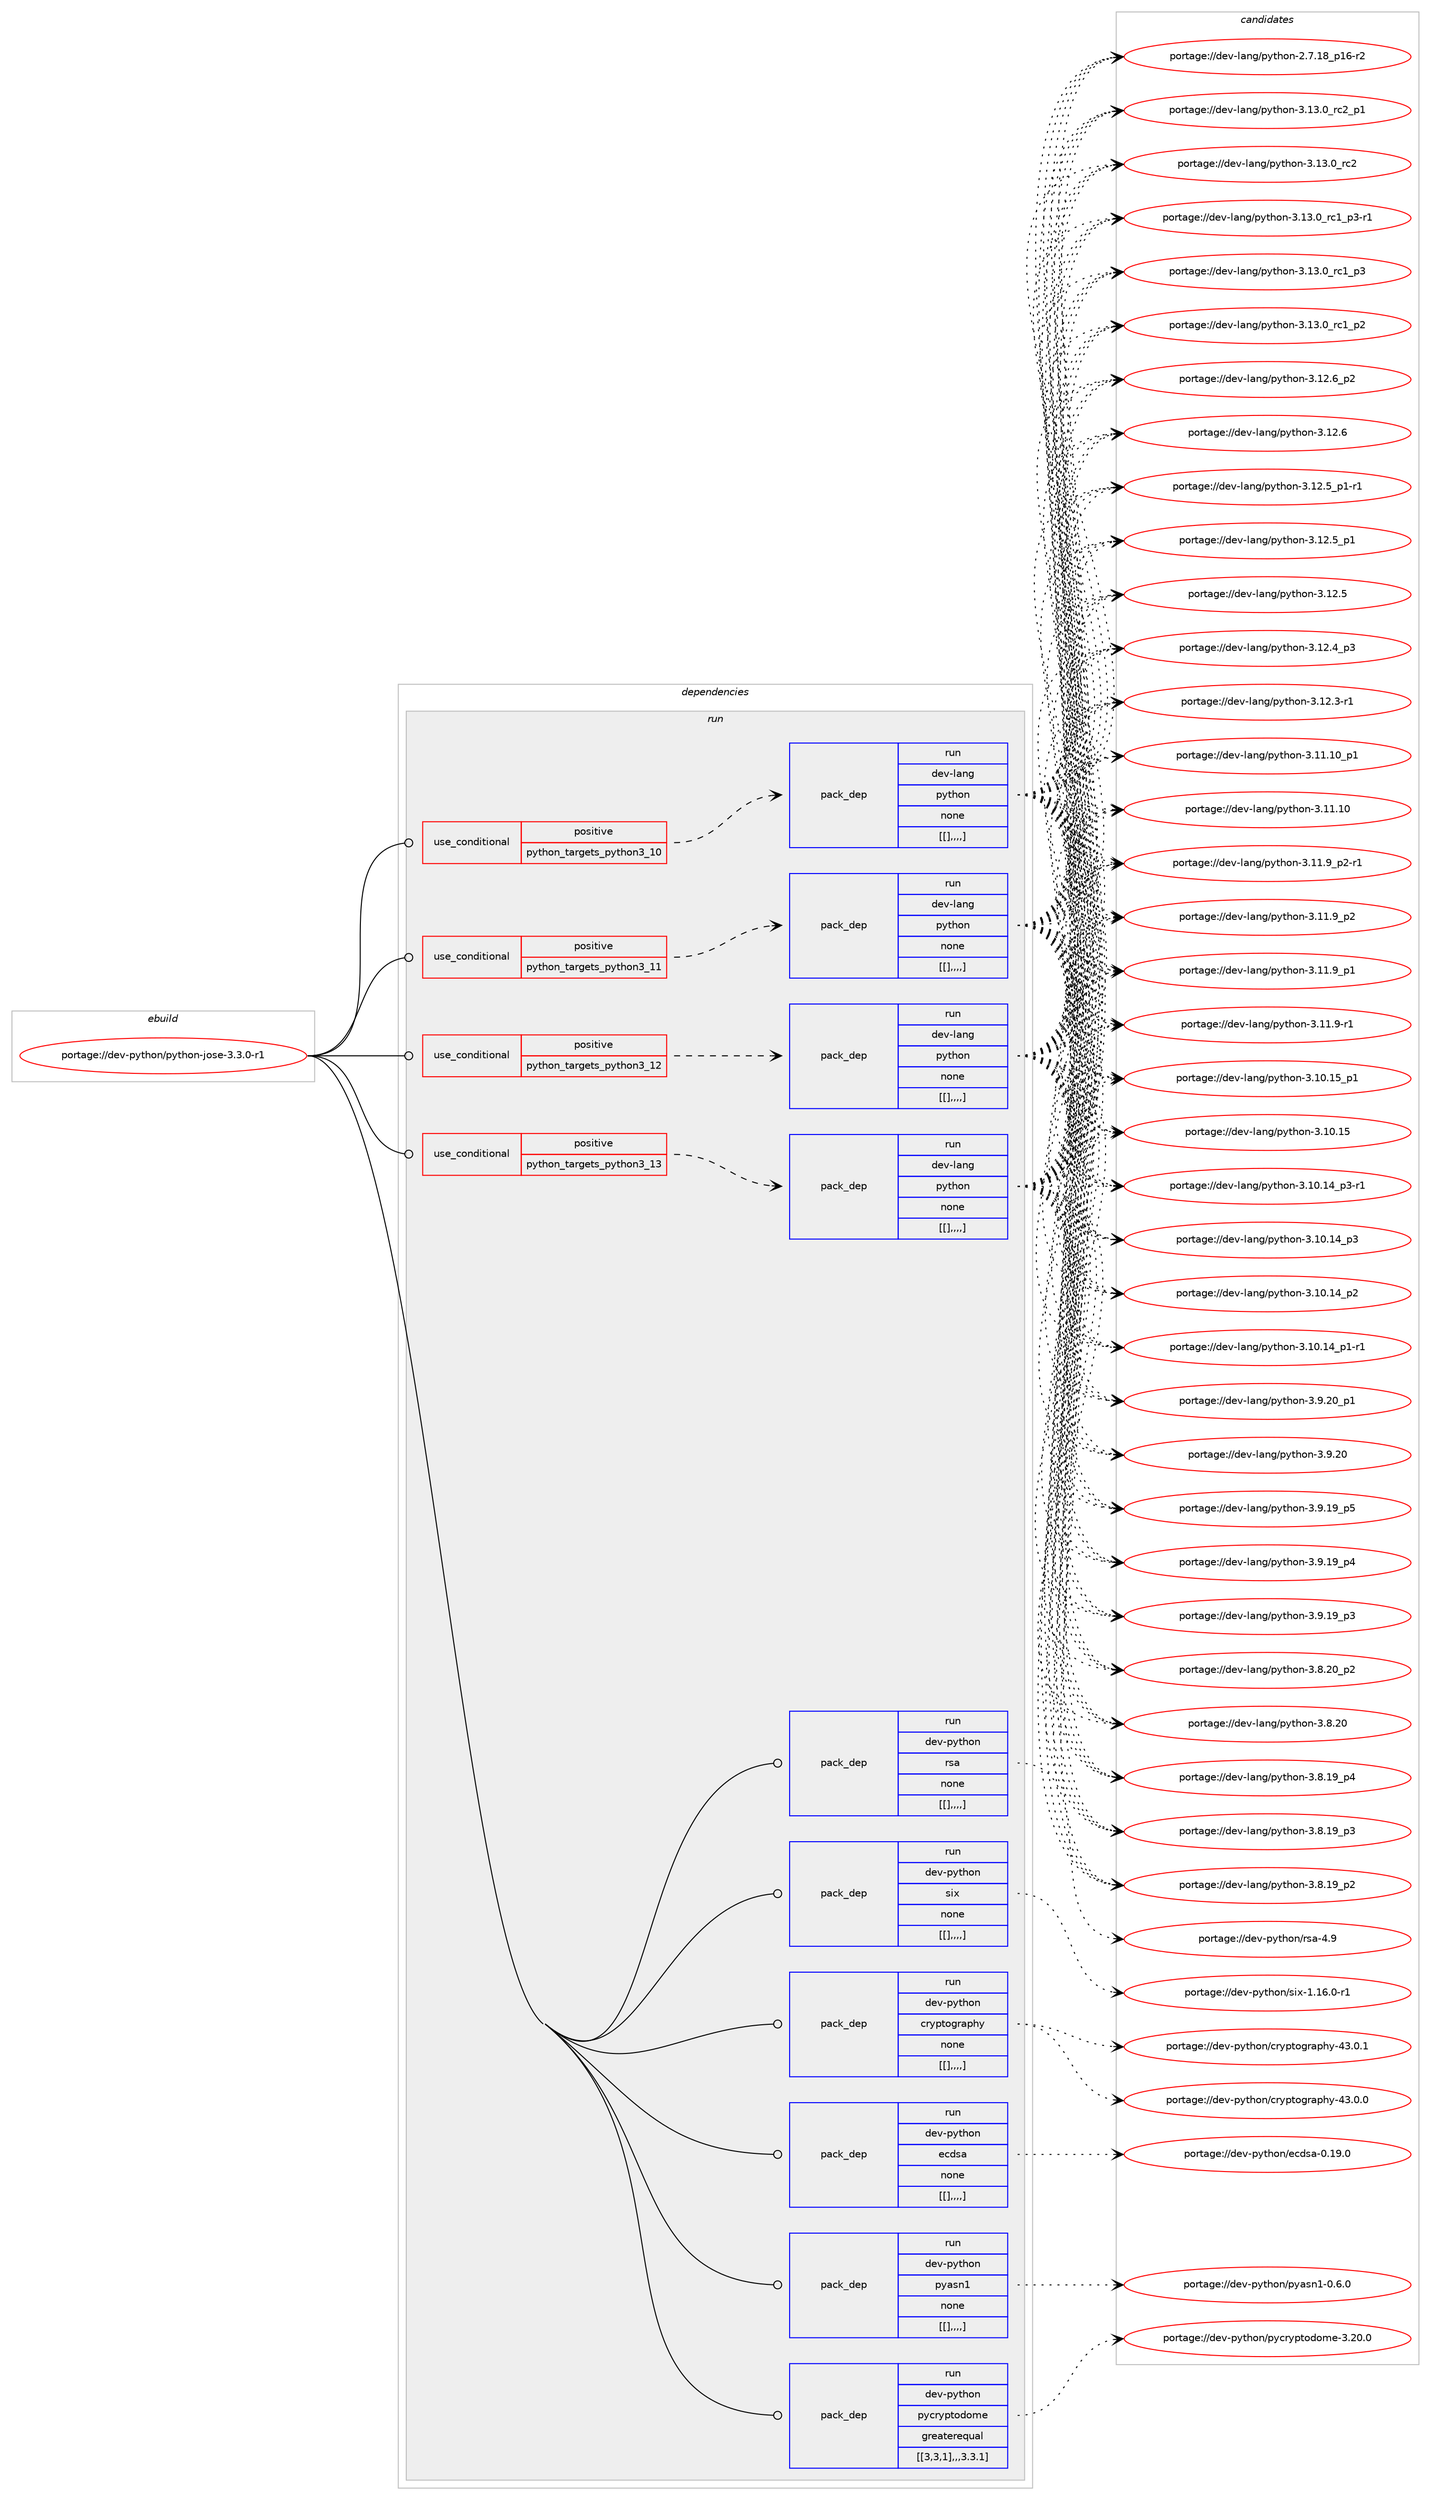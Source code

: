 digraph prolog {

# *************
# Graph options
# *************

newrank=true;
concentrate=true;
compound=true;
graph [rankdir=LR,fontname=Helvetica,fontsize=10,ranksep=1.5];#, ranksep=2.5, nodesep=0.2];
edge  [arrowhead=vee];
node  [fontname=Helvetica,fontsize=10];

# **********
# The ebuild
# **********

subgraph cluster_leftcol {
color=gray;
label=<<i>ebuild</i>>;
id [label="portage://dev-python/python-jose-3.3.0-r1", color=red, width=4, href="../dev-python/python-jose-3.3.0-r1.svg"];
}

# ****************
# The dependencies
# ****************

subgraph cluster_midcol {
color=gray;
label=<<i>dependencies</i>>;
subgraph cluster_compile {
fillcolor="#eeeeee";
style=filled;
label=<<i>compile</i>>;
}
subgraph cluster_compileandrun {
fillcolor="#eeeeee";
style=filled;
label=<<i>compile and run</i>>;
}
subgraph cluster_run {
fillcolor="#eeeeee";
style=filled;
label=<<i>run</i>>;
subgraph cond39887 {
dependency163049 [label=<<TABLE BORDER="0" CELLBORDER="1" CELLSPACING="0" CELLPADDING="4"><TR><TD ROWSPAN="3" CELLPADDING="10">use_conditional</TD></TR><TR><TD>positive</TD></TR><TR><TD>python_targets_python3_10</TD></TR></TABLE>>, shape=none, color=red];
subgraph pack121908 {
dependency163050 [label=<<TABLE BORDER="0" CELLBORDER="1" CELLSPACING="0" CELLPADDING="4" WIDTH="220"><TR><TD ROWSPAN="6" CELLPADDING="30">pack_dep</TD></TR><TR><TD WIDTH="110">run</TD></TR><TR><TD>dev-lang</TD></TR><TR><TD>python</TD></TR><TR><TD>none</TD></TR><TR><TD>[[],,,,]</TD></TR></TABLE>>, shape=none, color=blue];
}
dependency163049:e -> dependency163050:w [weight=20,style="dashed",arrowhead="vee"];
}
id:e -> dependency163049:w [weight=20,style="solid",arrowhead="odot"];
subgraph cond39888 {
dependency163051 [label=<<TABLE BORDER="0" CELLBORDER="1" CELLSPACING="0" CELLPADDING="4"><TR><TD ROWSPAN="3" CELLPADDING="10">use_conditional</TD></TR><TR><TD>positive</TD></TR><TR><TD>python_targets_python3_11</TD></TR></TABLE>>, shape=none, color=red];
subgraph pack121909 {
dependency163052 [label=<<TABLE BORDER="0" CELLBORDER="1" CELLSPACING="0" CELLPADDING="4" WIDTH="220"><TR><TD ROWSPAN="6" CELLPADDING="30">pack_dep</TD></TR><TR><TD WIDTH="110">run</TD></TR><TR><TD>dev-lang</TD></TR><TR><TD>python</TD></TR><TR><TD>none</TD></TR><TR><TD>[[],,,,]</TD></TR></TABLE>>, shape=none, color=blue];
}
dependency163051:e -> dependency163052:w [weight=20,style="dashed",arrowhead="vee"];
}
id:e -> dependency163051:w [weight=20,style="solid",arrowhead="odot"];
subgraph cond39889 {
dependency163053 [label=<<TABLE BORDER="0" CELLBORDER="1" CELLSPACING="0" CELLPADDING="4"><TR><TD ROWSPAN="3" CELLPADDING="10">use_conditional</TD></TR><TR><TD>positive</TD></TR><TR><TD>python_targets_python3_12</TD></TR></TABLE>>, shape=none, color=red];
subgraph pack121910 {
dependency163054 [label=<<TABLE BORDER="0" CELLBORDER="1" CELLSPACING="0" CELLPADDING="4" WIDTH="220"><TR><TD ROWSPAN="6" CELLPADDING="30">pack_dep</TD></TR><TR><TD WIDTH="110">run</TD></TR><TR><TD>dev-lang</TD></TR><TR><TD>python</TD></TR><TR><TD>none</TD></TR><TR><TD>[[],,,,]</TD></TR></TABLE>>, shape=none, color=blue];
}
dependency163053:e -> dependency163054:w [weight=20,style="dashed",arrowhead="vee"];
}
id:e -> dependency163053:w [weight=20,style="solid",arrowhead="odot"];
subgraph cond39890 {
dependency163055 [label=<<TABLE BORDER="0" CELLBORDER="1" CELLSPACING="0" CELLPADDING="4"><TR><TD ROWSPAN="3" CELLPADDING="10">use_conditional</TD></TR><TR><TD>positive</TD></TR><TR><TD>python_targets_python3_13</TD></TR></TABLE>>, shape=none, color=red];
subgraph pack121911 {
dependency163056 [label=<<TABLE BORDER="0" CELLBORDER="1" CELLSPACING="0" CELLPADDING="4" WIDTH="220"><TR><TD ROWSPAN="6" CELLPADDING="30">pack_dep</TD></TR><TR><TD WIDTH="110">run</TD></TR><TR><TD>dev-lang</TD></TR><TR><TD>python</TD></TR><TR><TD>none</TD></TR><TR><TD>[[],,,,]</TD></TR></TABLE>>, shape=none, color=blue];
}
dependency163055:e -> dependency163056:w [weight=20,style="dashed",arrowhead="vee"];
}
id:e -> dependency163055:w [weight=20,style="solid",arrowhead="odot"];
subgraph pack121912 {
dependency163057 [label=<<TABLE BORDER="0" CELLBORDER="1" CELLSPACING="0" CELLPADDING="4" WIDTH="220"><TR><TD ROWSPAN="6" CELLPADDING="30">pack_dep</TD></TR><TR><TD WIDTH="110">run</TD></TR><TR><TD>dev-python</TD></TR><TR><TD>cryptography</TD></TR><TR><TD>none</TD></TR><TR><TD>[[],,,,]</TD></TR></TABLE>>, shape=none, color=blue];
}
id:e -> dependency163057:w [weight=20,style="solid",arrowhead="odot"];
subgraph pack121913 {
dependency163058 [label=<<TABLE BORDER="0" CELLBORDER="1" CELLSPACING="0" CELLPADDING="4" WIDTH="220"><TR><TD ROWSPAN="6" CELLPADDING="30">pack_dep</TD></TR><TR><TD WIDTH="110">run</TD></TR><TR><TD>dev-python</TD></TR><TR><TD>ecdsa</TD></TR><TR><TD>none</TD></TR><TR><TD>[[],,,,]</TD></TR></TABLE>>, shape=none, color=blue];
}
id:e -> dependency163058:w [weight=20,style="solid",arrowhead="odot"];
subgraph pack121914 {
dependency163059 [label=<<TABLE BORDER="0" CELLBORDER="1" CELLSPACING="0" CELLPADDING="4" WIDTH="220"><TR><TD ROWSPAN="6" CELLPADDING="30">pack_dep</TD></TR><TR><TD WIDTH="110">run</TD></TR><TR><TD>dev-python</TD></TR><TR><TD>pyasn1</TD></TR><TR><TD>none</TD></TR><TR><TD>[[],,,,]</TD></TR></TABLE>>, shape=none, color=blue];
}
id:e -> dependency163059:w [weight=20,style="solid",arrowhead="odot"];
subgraph pack121915 {
dependency163060 [label=<<TABLE BORDER="0" CELLBORDER="1" CELLSPACING="0" CELLPADDING="4" WIDTH="220"><TR><TD ROWSPAN="6" CELLPADDING="30">pack_dep</TD></TR><TR><TD WIDTH="110">run</TD></TR><TR><TD>dev-python</TD></TR><TR><TD>pycryptodome</TD></TR><TR><TD>greaterequal</TD></TR><TR><TD>[[3,3,1],,,3.3.1]</TD></TR></TABLE>>, shape=none, color=blue];
}
id:e -> dependency163060:w [weight=20,style="solid",arrowhead="odot"];
subgraph pack121916 {
dependency163061 [label=<<TABLE BORDER="0" CELLBORDER="1" CELLSPACING="0" CELLPADDING="4" WIDTH="220"><TR><TD ROWSPAN="6" CELLPADDING="30">pack_dep</TD></TR><TR><TD WIDTH="110">run</TD></TR><TR><TD>dev-python</TD></TR><TR><TD>rsa</TD></TR><TR><TD>none</TD></TR><TR><TD>[[],,,,]</TD></TR></TABLE>>, shape=none, color=blue];
}
id:e -> dependency163061:w [weight=20,style="solid",arrowhead="odot"];
subgraph pack121917 {
dependency163062 [label=<<TABLE BORDER="0" CELLBORDER="1" CELLSPACING="0" CELLPADDING="4" WIDTH="220"><TR><TD ROWSPAN="6" CELLPADDING="30">pack_dep</TD></TR><TR><TD WIDTH="110">run</TD></TR><TR><TD>dev-python</TD></TR><TR><TD>six</TD></TR><TR><TD>none</TD></TR><TR><TD>[[],,,,]</TD></TR></TABLE>>, shape=none, color=blue];
}
id:e -> dependency163062:w [weight=20,style="solid",arrowhead="odot"];
}
}

# **************
# The candidates
# **************

subgraph cluster_choices {
rank=same;
color=gray;
label=<<i>candidates</i>>;

subgraph choice121908 {
color=black;
nodesep=1;
choice100101118451089711010347112121116104111110455146495146489511499509511249 [label="portage://dev-lang/python-3.13.0_rc2_p1", color=red, width=4,href="../dev-lang/python-3.13.0_rc2_p1.svg"];
choice10010111845108971101034711212111610411111045514649514648951149950 [label="portage://dev-lang/python-3.13.0_rc2", color=red, width=4,href="../dev-lang/python-3.13.0_rc2.svg"];
choice1001011184510897110103471121211161041111104551464951464895114994995112514511449 [label="portage://dev-lang/python-3.13.0_rc1_p3-r1", color=red, width=4,href="../dev-lang/python-3.13.0_rc1_p3-r1.svg"];
choice100101118451089711010347112121116104111110455146495146489511499499511251 [label="portage://dev-lang/python-3.13.0_rc1_p3", color=red, width=4,href="../dev-lang/python-3.13.0_rc1_p3.svg"];
choice100101118451089711010347112121116104111110455146495146489511499499511250 [label="portage://dev-lang/python-3.13.0_rc1_p2", color=red, width=4,href="../dev-lang/python-3.13.0_rc1_p2.svg"];
choice100101118451089711010347112121116104111110455146495046549511250 [label="portage://dev-lang/python-3.12.6_p2", color=red, width=4,href="../dev-lang/python-3.12.6_p2.svg"];
choice10010111845108971101034711212111610411111045514649504654 [label="portage://dev-lang/python-3.12.6", color=red, width=4,href="../dev-lang/python-3.12.6.svg"];
choice1001011184510897110103471121211161041111104551464950465395112494511449 [label="portage://dev-lang/python-3.12.5_p1-r1", color=red, width=4,href="../dev-lang/python-3.12.5_p1-r1.svg"];
choice100101118451089711010347112121116104111110455146495046539511249 [label="portage://dev-lang/python-3.12.5_p1", color=red, width=4,href="../dev-lang/python-3.12.5_p1.svg"];
choice10010111845108971101034711212111610411111045514649504653 [label="portage://dev-lang/python-3.12.5", color=red, width=4,href="../dev-lang/python-3.12.5.svg"];
choice100101118451089711010347112121116104111110455146495046529511251 [label="portage://dev-lang/python-3.12.4_p3", color=red, width=4,href="../dev-lang/python-3.12.4_p3.svg"];
choice100101118451089711010347112121116104111110455146495046514511449 [label="portage://dev-lang/python-3.12.3-r1", color=red, width=4,href="../dev-lang/python-3.12.3-r1.svg"];
choice10010111845108971101034711212111610411111045514649494649489511249 [label="portage://dev-lang/python-3.11.10_p1", color=red, width=4,href="../dev-lang/python-3.11.10_p1.svg"];
choice1001011184510897110103471121211161041111104551464949464948 [label="portage://dev-lang/python-3.11.10", color=red, width=4,href="../dev-lang/python-3.11.10.svg"];
choice1001011184510897110103471121211161041111104551464949465795112504511449 [label="portage://dev-lang/python-3.11.9_p2-r1", color=red, width=4,href="../dev-lang/python-3.11.9_p2-r1.svg"];
choice100101118451089711010347112121116104111110455146494946579511250 [label="portage://dev-lang/python-3.11.9_p2", color=red, width=4,href="../dev-lang/python-3.11.9_p2.svg"];
choice100101118451089711010347112121116104111110455146494946579511249 [label="portage://dev-lang/python-3.11.9_p1", color=red, width=4,href="../dev-lang/python-3.11.9_p1.svg"];
choice100101118451089711010347112121116104111110455146494946574511449 [label="portage://dev-lang/python-3.11.9-r1", color=red, width=4,href="../dev-lang/python-3.11.9-r1.svg"];
choice10010111845108971101034711212111610411111045514649484649539511249 [label="portage://dev-lang/python-3.10.15_p1", color=red, width=4,href="../dev-lang/python-3.10.15_p1.svg"];
choice1001011184510897110103471121211161041111104551464948464953 [label="portage://dev-lang/python-3.10.15", color=red, width=4,href="../dev-lang/python-3.10.15.svg"];
choice100101118451089711010347112121116104111110455146494846495295112514511449 [label="portage://dev-lang/python-3.10.14_p3-r1", color=red, width=4,href="../dev-lang/python-3.10.14_p3-r1.svg"];
choice10010111845108971101034711212111610411111045514649484649529511251 [label="portage://dev-lang/python-3.10.14_p3", color=red, width=4,href="../dev-lang/python-3.10.14_p3.svg"];
choice10010111845108971101034711212111610411111045514649484649529511250 [label="portage://dev-lang/python-3.10.14_p2", color=red, width=4,href="../dev-lang/python-3.10.14_p2.svg"];
choice100101118451089711010347112121116104111110455146494846495295112494511449 [label="portage://dev-lang/python-3.10.14_p1-r1", color=red, width=4,href="../dev-lang/python-3.10.14_p1-r1.svg"];
choice100101118451089711010347112121116104111110455146574650489511249 [label="portage://dev-lang/python-3.9.20_p1", color=red, width=4,href="../dev-lang/python-3.9.20_p1.svg"];
choice10010111845108971101034711212111610411111045514657465048 [label="portage://dev-lang/python-3.9.20", color=red, width=4,href="../dev-lang/python-3.9.20.svg"];
choice100101118451089711010347112121116104111110455146574649579511253 [label="portage://dev-lang/python-3.9.19_p5", color=red, width=4,href="../dev-lang/python-3.9.19_p5.svg"];
choice100101118451089711010347112121116104111110455146574649579511252 [label="portage://dev-lang/python-3.9.19_p4", color=red, width=4,href="../dev-lang/python-3.9.19_p4.svg"];
choice100101118451089711010347112121116104111110455146574649579511251 [label="portage://dev-lang/python-3.9.19_p3", color=red, width=4,href="../dev-lang/python-3.9.19_p3.svg"];
choice100101118451089711010347112121116104111110455146564650489511250 [label="portage://dev-lang/python-3.8.20_p2", color=red, width=4,href="../dev-lang/python-3.8.20_p2.svg"];
choice10010111845108971101034711212111610411111045514656465048 [label="portage://dev-lang/python-3.8.20", color=red, width=4,href="../dev-lang/python-3.8.20.svg"];
choice100101118451089711010347112121116104111110455146564649579511252 [label="portage://dev-lang/python-3.8.19_p4", color=red, width=4,href="../dev-lang/python-3.8.19_p4.svg"];
choice100101118451089711010347112121116104111110455146564649579511251 [label="portage://dev-lang/python-3.8.19_p3", color=red, width=4,href="../dev-lang/python-3.8.19_p3.svg"];
choice100101118451089711010347112121116104111110455146564649579511250 [label="portage://dev-lang/python-3.8.19_p2", color=red, width=4,href="../dev-lang/python-3.8.19_p2.svg"];
choice100101118451089711010347112121116104111110455046554649569511249544511450 [label="portage://dev-lang/python-2.7.18_p16-r2", color=red, width=4,href="../dev-lang/python-2.7.18_p16-r2.svg"];
dependency163050:e -> choice100101118451089711010347112121116104111110455146495146489511499509511249:w [style=dotted,weight="100"];
dependency163050:e -> choice10010111845108971101034711212111610411111045514649514648951149950:w [style=dotted,weight="100"];
dependency163050:e -> choice1001011184510897110103471121211161041111104551464951464895114994995112514511449:w [style=dotted,weight="100"];
dependency163050:e -> choice100101118451089711010347112121116104111110455146495146489511499499511251:w [style=dotted,weight="100"];
dependency163050:e -> choice100101118451089711010347112121116104111110455146495146489511499499511250:w [style=dotted,weight="100"];
dependency163050:e -> choice100101118451089711010347112121116104111110455146495046549511250:w [style=dotted,weight="100"];
dependency163050:e -> choice10010111845108971101034711212111610411111045514649504654:w [style=dotted,weight="100"];
dependency163050:e -> choice1001011184510897110103471121211161041111104551464950465395112494511449:w [style=dotted,weight="100"];
dependency163050:e -> choice100101118451089711010347112121116104111110455146495046539511249:w [style=dotted,weight="100"];
dependency163050:e -> choice10010111845108971101034711212111610411111045514649504653:w [style=dotted,weight="100"];
dependency163050:e -> choice100101118451089711010347112121116104111110455146495046529511251:w [style=dotted,weight="100"];
dependency163050:e -> choice100101118451089711010347112121116104111110455146495046514511449:w [style=dotted,weight="100"];
dependency163050:e -> choice10010111845108971101034711212111610411111045514649494649489511249:w [style=dotted,weight="100"];
dependency163050:e -> choice1001011184510897110103471121211161041111104551464949464948:w [style=dotted,weight="100"];
dependency163050:e -> choice1001011184510897110103471121211161041111104551464949465795112504511449:w [style=dotted,weight="100"];
dependency163050:e -> choice100101118451089711010347112121116104111110455146494946579511250:w [style=dotted,weight="100"];
dependency163050:e -> choice100101118451089711010347112121116104111110455146494946579511249:w [style=dotted,weight="100"];
dependency163050:e -> choice100101118451089711010347112121116104111110455146494946574511449:w [style=dotted,weight="100"];
dependency163050:e -> choice10010111845108971101034711212111610411111045514649484649539511249:w [style=dotted,weight="100"];
dependency163050:e -> choice1001011184510897110103471121211161041111104551464948464953:w [style=dotted,weight="100"];
dependency163050:e -> choice100101118451089711010347112121116104111110455146494846495295112514511449:w [style=dotted,weight="100"];
dependency163050:e -> choice10010111845108971101034711212111610411111045514649484649529511251:w [style=dotted,weight="100"];
dependency163050:e -> choice10010111845108971101034711212111610411111045514649484649529511250:w [style=dotted,weight="100"];
dependency163050:e -> choice100101118451089711010347112121116104111110455146494846495295112494511449:w [style=dotted,weight="100"];
dependency163050:e -> choice100101118451089711010347112121116104111110455146574650489511249:w [style=dotted,weight="100"];
dependency163050:e -> choice10010111845108971101034711212111610411111045514657465048:w [style=dotted,weight="100"];
dependency163050:e -> choice100101118451089711010347112121116104111110455146574649579511253:w [style=dotted,weight="100"];
dependency163050:e -> choice100101118451089711010347112121116104111110455146574649579511252:w [style=dotted,weight="100"];
dependency163050:e -> choice100101118451089711010347112121116104111110455146574649579511251:w [style=dotted,weight="100"];
dependency163050:e -> choice100101118451089711010347112121116104111110455146564650489511250:w [style=dotted,weight="100"];
dependency163050:e -> choice10010111845108971101034711212111610411111045514656465048:w [style=dotted,weight="100"];
dependency163050:e -> choice100101118451089711010347112121116104111110455146564649579511252:w [style=dotted,weight="100"];
dependency163050:e -> choice100101118451089711010347112121116104111110455146564649579511251:w [style=dotted,weight="100"];
dependency163050:e -> choice100101118451089711010347112121116104111110455146564649579511250:w [style=dotted,weight="100"];
dependency163050:e -> choice100101118451089711010347112121116104111110455046554649569511249544511450:w [style=dotted,weight="100"];
}
subgraph choice121909 {
color=black;
nodesep=1;
choice100101118451089711010347112121116104111110455146495146489511499509511249 [label="portage://dev-lang/python-3.13.0_rc2_p1", color=red, width=4,href="../dev-lang/python-3.13.0_rc2_p1.svg"];
choice10010111845108971101034711212111610411111045514649514648951149950 [label="portage://dev-lang/python-3.13.0_rc2", color=red, width=4,href="../dev-lang/python-3.13.0_rc2.svg"];
choice1001011184510897110103471121211161041111104551464951464895114994995112514511449 [label="portage://dev-lang/python-3.13.0_rc1_p3-r1", color=red, width=4,href="../dev-lang/python-3.13.0_rc1_p3-r1.svg"];
choice100101118451089711010347112121116104111110455146495146489511499499511251 [label="portage://dev-lang/python-3.13.0_rc1_p3", color=red, width=4,href="../dev-lang/python-3.13.0_rc1_p3.svg"];
choice100101118451089711010347112121116104111110455146495146489511499499511250 [label="portage://dev-lang/python-3.13.0_rc1_p2", color=red, width=4,href="../dev-lang/python-3.13.0_rc1_p2.svg"];
choice100101118451089711010347112121116104111110455146495046549511250 [label="portage://dev-lang/python-3.12.6_p2", color=red, width=4,href="../dev-lang/python-3.12.6_p2.svg"];
choice10010111845108971101034711212111610411111045514649504654 [label="portage://dev-lang/python-3.12.6", color=red, width=4,href="../dev-lang/python-3.12.6.svg"];
choice1001011184510897110103471121211161041111104551464950465395112494511449 [label="portage://dev-lang/python-3.12.5_p1-r1", color=red, width=4,href="../dev-lang/python-3.12.5_p1-r1.svg"];
choice100101118451089711010347112121116104111110455146495046539511249 [label="portage://dev-lang/python-3.12.5_p1", color=red, width=4,href="../dev-lang/python-3.12.5_p1.svg"];
choice10010111845108971101034711212111610411111045514649504653 [label="portage://dev-lang/python-3.12.5", color=red, width=4,href="../dev-lang/python-3.12.5.svg"];
choice100101118451089711010347112121116104111110455146495046529511251 [label="portage://dev-lang/python-3.12.4_p3", color=red, width=4,href="../dev-lang/python-3.12.4_p3.svg"];
choice100101118451089711010347112121116104111110455146495046514511449 [label="portage://dev-lang/python-3.12.3-r1", color=red, width=4,href="../dev-lang/python-3.12.3-r1.svg"];
choice10010111845108971101034711212111610411111045514649494649489511249 [label="portage://dev-lang/python-3.11.10_p1", color=red, width=4,href="../dev-lang/python-3.11.10_p1.svg"];
choice1001011184510897110103471121211161041111104551464949464948 [label="portage://dev-lang/python-3.11.10", color=red, width=4,href="../dev-lang/python-3.11.10.svg"];
choice1001011184510897110103471121211161041111104551464949465795112504511449 [label="portage://dev-lang/python-3.11.9_p2-r1", color=red, width=4,href="../dev-lang/python-3.11.9_p2-r1.svg"];
choice100101118451089711010347112121116104111110455146494946579511250 [label="portage://dev-lang/python-3.11.9_p2", color=red, width=4,href="../dev-lang/python-3.11.9_p2.svg"];
choice100101118451089711010347112121116104111110455146494946579511249 [label="portage://dev-lang/python-3.11.9_p1", color=red, width=4,href="../dev-lang/python-3.11.9_p1.svg"];
choice100101118451089711010347112121116104111110455146494946574511449 [label="portage://dev-lang/python-3.11.9-r1", color=red, width=4,href="../dev-lang/python-3.11.9-r1.svg"];
choice10010111845108971101034711212111610411111045514649484649539511249 [label="portage://dev-lang/python-3.10.15_p1", color=red, width=4,href="../dev-lang/python-3.10.15_p1.svg"];
choice1001011184510897110103471121211161041111104551464948464953 [label="portage://dev-lang/python-3.10.15", color=red, width=4,href="../dev-lang/python-3.10.15.svg"];
choice100101118451089711010347112121116104111110455146494846495295112514511449 [label="portage://dev-lang/python-3.10.14_p3-r1", color=red, width=4,href="../dev-lang/python-3.10.14_p3-r1.svg"];
choice10010111845108971101034711212111610411111045514649484649529511251 [label="portage://dev-lang/python-3.10.14_p3", color=red, width=4,href="../dev-lang/python-3.10.14_p3.svg"];
choice10010111845108971101034711212111610411111045514649484649529511250 [label="portage://dev-lang/python-3.10.14_p2", color=red, width=4,href="../dev-lang/python-3.10.14_p2.svg"];
choice100101118451089711010347112121116104111110455146494846495295112494511449 [label="portage://dev-lang/python-3.10.14_p1-r1", color=red, width=4,href="../dev-lang/python-3.10.14_p1-r1.svg"];
choice100101118451089711010347112121116104111110455146574650489511249 [label="portage://dev-lang/python-3.9.20_p1", color=red, width=4,href="../dev-lang/python-3.9.20_p1.svg"];
choice10010111845108971101034711212111610411111045514657465048 [label="portage://dev-lang/python-3.9.20", color=red, width=4,href="../dev-lang/python-3.9.20.svg"];
choice100101118451089711010347112121116104111110455146574649579511253 [label="portage://dev-lang/python-3.9.19_p5", color=red, width=4,href="../dev-lang/python-3.9.19_p5.svg"];
choice100101118451089711010347112121116104111110455146574649579511252 [label="portage://dev-lang/python-3.9.19_p4", color=red, width=4,href="../dev-lang/python-3.9.19_p4.svg"];
choice100101118451089711010347112121116104111110455146574649579511251 [label="portage://dev-lang/python-3.9.19_p3", color=red, width=4,href="../dev-lang/python-3.9.19_p3.svg"];
choice100101118451089711010347112121116104111110455146564650489511250 [label="portage://dev-lang/python-3.8.20_p2", color=red, width=4,href="../dev-lang/python-3.8.20_p2.svg"];
choice10010111845108971101034711212111610411111045514656465048 [label="portage://dev-lang/python-3.8.20", color=red, width=4,href="../dev-lang/python-3.8.20.svg"];
choice100101118451089711010347112121116104111110455146564649579511252 [label="portage://dev-lang/python-3.8.19_p4", color=red, width=4,href="../dev-lang/python-3.8.19_p4.svg"];
choice100101118451089711010347112121116104111110455146564649579511251 [label="portage://dev-lang/python-3.8.19_p3", color=red, width=4,href="../dev-lang/python-3.8.19_p3.svg"];
choice100101118451089711010347112121116104111110455146564649579511250 [label="portage://dev-lang/python-3.8.19_p2", color=red, width=4,href="../dev-lang/python-3.8.19_p2.svg"];
choice100101118451089711010347112121116104111110455046554649569511249544511450 [label="portage://dev-lang/python-2.7.18_p16-r2", color=red, width=4,href="../dev-lang/python-2.7.18_p16-r2.svg"];
dependency163052:e -> choice100101118451089711010347112121116104111110455146495146489511499509511249:w [style=dotted,weight="100"];
dependency163052:e -> choice10010111845108971101034711212111610411111045514649514648951149950:w [style=dotted,weight="100"];
dependency163052:e -> choice1001011184510897110103471121211161041111104551464951464895114994995112514511449:w [style=dotted,weight="100"];
dependency163052:e -> choice100101118451089711010347112121116104111110455146495146489511499499511251:w [style=dotted,weight="100"];
dependency163052:e -> choice100101118451089711010347112121116104111110455146495146489511499499511250:w [style=dotted,weight="100"];
dependency163052:e -> choice100101118451089711010347112121116104111110455146495046549511250:w [style=dotted,weight="100"];
dependency163052:e -> choice10010111845108971101034711212111610411111045514649504654:w [style=dotted,weight="100"];
dependency163052:e -> choice1001011184510897110103471121211161041111104551464950465395112494511449:w [style=dotted,weight="100"];
dependency163052:e -> choice100101118451089711010347112121116104111110455146495046539511249:w [style=dotted,weight="100"];
dependency163052:e -> choice10010111845108971101034711212111610411111045514649504653:w [style=dotted,weight="100"];
dependency163052:e -> choice100101118451089711010347112121116104111110455146495046529511251:w [style=dotted,weight="100"];
dependency163052:e -> choice100101118451089711010347112121116104111110455146495046514511449:w [style=dotted,weight="100"];
dependency163052:e -> choice10010111845108971101034711212111610411111045514649494649489511249:w [style=dotted,weight="100"];
dependency163052:e -> choice1001011184510897110103471121211161041111104551464949464948:w [style=dotted,weight="100"];
dependency163052:e -> choice1001011184510897110103471121211161041111104551464949465795112504511449:w [style=dotted,weight="100"];
dependency163052:e -> choice100101118451089711010347112121116104111110455146494946579511250:w [style=dotted,weight="100"];
dependency163052:e -> choice100101118451089711010347112121116104111110455146494946579511249:w [style=dotted,weight="100"];
dependency163052:e -> choice100101118451089711010347112121116104111110455146494946574511449:w [style=dotted,weight="100"];
dependency163052:e -> choice10010111845108971101034711212111610411111045514649484649539511249:w [style=dotted,weight="100"];
dependency163052:e -> choice1001011184510897110103471121211161041111104551464948464953:w [style=dotted,weight="100"];
dependency163052:e -> choice100101118451089711010347112121116104111110455146494846495295112514511449:w [style=dotted,weight="100"];
dependency163052:e -> choice10010111845108971101034711212111610411111045514649484649529511251:w [style=dotted,weight="100"];
dependency163052:e -> choice10010111845108971101034711212111610411111045514649484649529511250:w [style=dotted,weight="100"];
dependency163052:e -> choice100101118451089711010347112121116104111110455146494846495295112494511449:w [style=dotted,weight="100"];
dependency163052:e -> choice100101118451089711010347112121116104111110455146574650489511249:w [style=dotted,weight="100"];
dependency163052:e -> choice10010111845108971101034711212111610411111045514657465048:w [style=dotted,weight="100"];
dependency163052:e -> choice100101118451089711010347112121116104111110455146574649579511253:w [style=dotted,weight="100"];
dependency163052:e -> choice100101118451089711010347112121116104111110455146574649579511252:w [style=dotted,weight="100"];
dependency163052:e -> choice100101118451089711010347112121116104111110455146574649579511251:w [style=dotted,weight="100"];
dependency163052:e -> choice100101118451089711010347112121116104111110455146564650489511250:w [style=dotted,weight="100"];
dependency163052:e -> choice10010111845108971101034711212111610411111045514656465048:w [style=dotted,weight="100"];
dependency163052:e -> choice100101118451089711010347112121116104111110455146564649579511252:w [style=dotted,weight="100"];
dependency163052:e -> choice100101118451089711010347112121116104111110455146564649579511251:w [style=dotted,weight="100"];
dependency163052:e -> choice100101118451089711010347112121116104111110455146564649579511250:w [style=dotted,weight="100"];
dependency163052:e -> choice100101118451089711010347112121116104111110455046554649569511249544511450:w [style=dotted,weight="100"];
}
subgraph choice121910 {
color=black;
nodesep=1;
choice100101118451089711010347112121116104111110455146495146489511499509511249 [label="portage://dev-lang/python-3.13.0_rc2_p1", color=red, width=4,href="../dev-lang/python-3.13.0_rc2_p1.svg"];
choice10010111845108971101034711212111610411111045514649514648951149950 [label="portage://dev-lang/python-3.13.0_rc2", color=red, width=4,href="../dev-lang/python-3.13.0_rc2.svg"];
choice1001011184510897110103471121211161041111104551464951464895114994995112514511449 [label="portage://dev-lang/python-3.13.0_rc1_p3-r1", color=red, width=4,href="../dev-lang/python-3.13.0_rc1_p3-r1.svg"];
choice100101118451089711010347112121116104111110455146495146489511499499511251 [label="portage://dev-lang/python-3.13.0_rc1_p3", color=red, width=4,href="../dev-lang/python-3.13.0_rc1_p3.svg"];
choice100101118451089711010347112121116104111110455146495146489511499499511250 [label="portage://dev-lang/python-3.13.0_rc1_p2", color=red, width=4,href="../dev-lang/python-3.13.0_rc1_p2.svg"];
choice100101118451089711010347112121116104111110455146495046549511250 [label="portage://dev-lang/python-3.12.6_p2", color=red, width=4,href="../dev-lang/python-3.12.6_p2.svg"];
choice10010111845108971101034711212111610411111045514649504654 [label="portage://dev-lang/python-3.12.6", color=red, width=4,href="../dev-lang/python-3.12.6.svg"];
choice1001011184510897110103471121211161041111104551464950465395112494511449 [label="portage://dev-lang/python-3.12.5_p1-r1", color=red, width=4,href="../dev-lang/python-3.12.5_p1-r1.svg"];
choice100101118451089711010347112121116104111110455146495046539511249 [label="portage://dev-lang/python-3.12.5_p1", color=red, width=4,href="../dev-lang/python-3.12.5_p1.svg"];
choice10010111845108971101034711212111610411111045514649504653 [label="portage://dev-lang/python-3.12.5", color=red, width=4,href="../dev-lang/python-3.12.5.svg"];
choice100101118451089711010347112121116104111110455146495046529511251 [label="portage://dev-lang/python-3.12.4_p3", color=red, width=4,href="../dev-lang/python-3.12.4_p3.svg"];
choice100101118451089711010347112121116104111110455146495046514511449 [label="portage://dev-lang/python-3.12.3-r1", color=red, width=4,href="../dev-lang/python-3.12.3-r1.svg"];
choice10010111845108971101034711212111610411111045514649494649489511249 [label="portage://dev-lang/python-3.11.10_p1", color=red, width=4,href="../dev-lang/python-3.11.10_p1.svg"];
choice1001011184510897110103471121211161041111104551464949464948 [label="portage://dev-lang/python-3.11.10", color=red, width=4,href="../dev-lang/python-3.11.10.svg"];
choice1001011184510897110103471121211161041111104551464949465795112504511449 [label="portage://dev-lang/python-3.11.9_p2-r1", color=red, width=4,href="../dev-lang/python-3.11.9_p2-r1.svg"];
choice100101118451089711010347112121116104111110455146494946579511250 [label="portage://dev-lang/python-3.11.9_p2", color=red, width=4,href="../dev-lang/python-3.11.9_p2.svg"];
choice100101118451089711010347112121116104111110455146494946579511249 [label="portage://dev-lang/python-3.11.9_p1", color=red, width=4,href="../dev-lang/python-3.11.9_p1.svg"];
choice100101118451089711010347112121116104111110455146494946574511449 [label="portage://dev-lang/python-3.11.9-r1", color=red, width=4,href="../dev-lang/python-3.11.9-r1.svg"];
choice10010111845108971101034711212111610411111045514649484649539511249 [label="portage://dev-lang/python-3.10.15_p1", color=red, width=4,href="../dev-lang/python-3.10.15_p1.svg"];
choice1001011184510897110103471121211161041111104551464948464953 [label="portage://dev-lang/python-3.10.15", color=red, width=4,href="../dev-lang/python-3.10.15.svg"];
choice100101118451089711010347112121116104111110455146494846495295112514511449 [label="portage://dev-lang/python-3.10.14_p3-r1", color=red, width=4,href="../dev-lang/python-3.10.14_p3-r1.svg"];
choice10010111845108971101034711212111610411111045514649484649529511251 [label="portage://dev-lang/python-3.10.14_p3", color=red, width=4,href="../dev-lang/python-3.10.14_p3.svg"];
choice10010111845108971101034711212111610411111045514649484649529511250 [label="portage://dev-lang/python-3.10.14_p2", color=red, width=4,href="../dev-lang/python-3.10.14_p2.svg"];
choice100101118451089711010347112121116104111110455146494846495295112494511449 [label="portage://dev-lang/python-3.10.14_p1-r1", color=red, width=4,href="../dev-lang/python-3.10.14_p1-r1.svg"];
choice100101118451089711010347112121116104111110455146574650489511249 [label="portage://dev-lang/python-3.9.20_p1", color=red, width=4,href="../dev-lang/python-3.9.20_p1.svg"];
choice10010111845108971101034711212111610411111045514657465048 [label="portage://dev-lang/python-3.9.20", color=red, width=4,href="../dev-lang/python-3.9.20.svg"];
choice100101118451089711010347112121116104111110455146574649579511253 [label="portage://dev-lang/python-3.9.19_p5", color=red, width=4,href="../dev-lang/python-3.9.19_p5.svg"];
choice100101118451089711010347112121116104111110455146574649579511252 [label="portage://dev-lang/python-3.9.19_p4", color=red, width=4,href="../dev-lang/python-3.9.19_p4.svg"];
choice100101118451089711010347112121116104111110455146574649579511251 [label="portage://dev-lang/python-3.9.19_p3", color=red, width=4,href="../dev-lang/python-3.9.19_p3.svg"];
choice100101118451089711010347112121116104111110455146564650489511250 [label="portage://dev-lang/python-3.8.20_p2", color=red, width=4,href="../dev-lang/python-3.8.20_p2.svg"];
choice10010111845108971101034711212111610411111045514656465048 [label="portage://dev-lang/python-3.8.20", color=red, width=4,href="../dev-lang/python-3.8.20.svg"];
choice100101118451089711010347112121116104111110455146564649579511252 [label="portage://dev-lang/python-3.8.19_p4", color=red, width=4,href="../dev-lang/python-3.8.19_p4.svg"];
choice100101118451089711010347112121116104111110455146564649579511251 [label="portage://dev-lang/python-3.8.19_p3", color=red, width=4,href="../dev-lang/python-3.8.19_p3.svg"];
choice100101118451089711010347112121116104111110455146564649579511250 [label="portage://dev-lang/python-3.8.19_p2", color=red, width=4,href="../dev-lang/python-3.8.19_p2.svg"];
choice100101118451089711010347112121116104111110455046554649569511249544511450 [label="portage://dev-lang/python-2.7.18_p16-r2", color=red, width=4,href="../dev-lang/python-2.7.18_p16-r2.svg"];
dependency163054:e -> choice100101118451089711010347112121116104111110455146495146489511499509511249:w [style=dotted,weight="100"];
dependency163054:e -> choice10010111845108971101034711212111610411111045514649514648951149950:w [style=dotted,weight="100"];
dependency163054:e -> choice1001011184510897110103471121211161041111104551464951464895114994995112514511449:w [style=dotted,weight="100"];
dependency163054:e -> choice100101118451089711010347112121116104111110455146495146489511499499511251:w [style=dotted,weight="100"];
dependency163054:e -> choice100101118451089711010347112121116104111110455146495146489511499499511250:w [style=dotted,weight="100"];
dependency163054:e -> choice100101118451089711010347112121116104111110455146495046549511250:w [style=dotted,weight="100"];
dependency163054:e -> choice10010111845108971101034711212111610411111045514649504654:w [style=dotted,weight="100"];
dependency163054:e -> choice1001011184510897110103471121211161041111104551464950465395112494511449:w [style=dotted,weight="100"];
dependency163054:e -> choice100101118451089711010347112121116104111110455146495046539511249:w [style=dotted,weight="100"];
dependency163054:e -> choice10010111845108971101034711212111610411111045514649504653:w [style=dotted,weight="100"];
dependency163054:e -> choice100101118451089711010347112121116104111110455146495046529511251:w [style=dotted,weight="100"];
dependency163054:e -> choice100101118451089711010347112121116104111110455146495046514511449:w [style=dotted,weight="100"];
dependency163054:e -> choice10010111845108971101034711212111610411111045514649494649489511249:w [style=dotted,weight="100"];
dependency163054:e -> choice1001011184510897110103471121211161041111104551464949464948:w [style=dotted,weight="100"];
dependency163054:e -> choice1001011184510897110103471121211161041111104551464949465795112504511449:w [style=dotted,weight="100"];
dependency163054:e -> choice100101118451089711010347112121116104111110455146494946579511250:w [style=dotted,weight="100"];
dependency163054:e -> choice100101118451089711010347112121116104111110455146494946579511249:w [style=dotted,weight="100"];
dependency163054:e -> choice100101118451089711010347112121116104111110455146494946574511449:w [style=dotted,weight="100"];
dependency163054:e -> choice10010111845108971101034711212111610411111045514649484649539511249:w [style=dotted,weight="100"];
dependency163054:e -> choice1001011184510897110103471121211161041111104551464948464953:w [style=dotted,weight="100"];
dependency163054:e -> choice100101118451089711010347112121116104111110455146494846495295112514511449:w [style=dotted,weight="100"];
dependency163054:e -> choice10010111845108971101034711212111610411111045514649484649529511251:w [style=dotted,weight="100"];
dependency163054:e -> choice10010111845108971101034711212111610411111045514649484649529511250:w [style=dotted,weight="100"];
dependency163054:e -> choice100101118451089711010347112121116104111110455146494846495295112494511449:w [style=dotted,weight="100"];
dependency163054:e -> choice100101118451089711010347112121116104111110455146574650489511249:w [style=dotted,weight="100"];
dependency163054:e -> choice10010111845108971101034711212111610411111045514657465048:w [style=dotted,weight="100"];
dependency163054:e -> choice100101118451089711010347112121116104111110455146574649579511253:w [style=dotted,weight="100"];
dependency163054:e -> choice100101118451089711010347112121116104111110455146574649579511252:w [style=dotted,weight="100"];
dependency163054:e -> choice100101118451089711010347112121116104111110455146574649579511251:w [style=dotted,weight="100"];
dependency163054:e -> choice100101118451089711010347112121116104111110455146564650489511250:w [style=dotted,weight="100"];
dependency163054:e -> choice10010111845108971101034711212111610411111045514656465048:w [style=dotted,weight="100"];
dependency163054:e -> choice100101118451089711010347112121116104111110455146564649579511252:w [style=dotted,weight="100"];
dependency163054:e -> choice100101118451089711010347112121116104111110455146564649579511251:w [style=dotted,weight="100"];
dependency163054:e -> choice100101118451089711010347112121116104111110455146564649579511250:w [style=dotted,weight="100"];
dependency163054:e -> choice100101118451089711010347112121116104111110455046554649569511249544511450:w [style=dotted,weight="100"];
}
subgraph choice121911 {
color=black;
nodesep=1;
choice100101118451089711010347112121116104111110455146495146489511499509511249 [label="portage://dev-lang/python-3.13.0_rc2_p1", color=red, width=4,href="../dev-lang/python-3.13.0_rc2_p1.svg"];
choice10010111845108971101034711212111610411111045514649514648951149950 [label="portage://dev-lang/python-3.13.0_rc2", color=red, width=4,href="../dev-lang/python-3.13.0_rc2.svg"];
choice1001011184510897110103471121211161041111104551464951464895114994995112514511449 [label="portage://dev-lang/python-3.13.0_rc1_p3-r1", color=red, width=4,href="../dev-lang/python-3.13.0_rc1_p3-r1.svg"];
choice100101118451089711010347112121116104111110455146495146489511499499511251 [label="portage://dev-lang/python-3.13.0_rc1_p3", color=red, width=4,href="../dev-lang/python-3.13.0_rc1_p3.svg"];
choice100101118451089711010347112121116104111110455146495146489511499499511250 [label="portage://dev-lang/python-3.13.0_rc1_p2", color=red, width=4,href="../dev-lang/python-3.13.0_rc1_p2.svg"];
choice100101118451089711010347112121116104111110455146495046549511250 [label="portage://dev-lang/python-3.12.6_p2", color=red, width=4,href="../dev-lang/python-3.12.6_p2.svg"];
choice10010111845108971101034711212111610411111045514649504654 [label="portage://dev-lang/python-3.12.6", color=red, width=4,href="../dev-lang/python-3.12.6.svg"];
choice1001011184510897110103471121211161041111104551464950465395112494511449 [label="portage://dev-lang/python-3.12.5_p1-r1", color=red, width=4,href="../dev-lang/python-3.12.5_p1-r1.svg"];
choice100101118451089711010347112121116104111110455146495046539511249 [label="portage://dev-lang/python-3.12.5_p1", color=red, width=4,href="../dev-lang/python-3.12.5_p1.svg"];
choice10010111845108971101034711212111610411111045514649504653 [label="portage://dev-lang/python-3.12.5", color=red, width=4,href="../dev-lang/python-3.12.5.svg"];
choice100101118451089711010347112121116104111110455146495046529511251 [label="portage://dev-lang/python-3.12.4_p3", color=red, width=4,href="../dev-lang/python-3.12.4_p3.svg"];
choice100101118451089711010347112121116104111110455146495046514511449 [label="portage://dev-lang/python-3.12.3-r1", color=red, width=4,href="../dev-lang/python-3.12.3-r1.svg"];
choice10010111845108971101034711212111610411111045514649494649489511249 [label="portage://dev-lang/python-3.11.10_p1", color=red, width=4,href="../dev-lang/python-3.11.10_p1.svg"];
choice1001011184510897110103471121211161041111104551464949464948 [label="portage://dev-lang/python-3.11.10", color=red, width=4,href="../dev-lang/python-3.11.10.svg"];
choice1001011184510897110103471121211161041111104551464949465795112504511449 [label="portage://dev-lang/python-3.11.9_p2-r1", color=red, width=4,href="../dev-lang/python-3.11.9_p2-r1.svg"];
choice100101118451089711010347112121116104111110455146494946579511250 [label="portage://dev-lang/python-3.11.9_p2", color=red, width=4,href="../dev-lang/python-3.11.9_p2.svg"];
choice100101118451089711010347112121116104111110455146494946579511249 [label="portage://dev-lang/python-3.11.9_p1", color=red, width=4,href="../dev-lang/python-3.11.9_p1.svg"];
choice100101118451089711010347112121116104111110455146494946574511449 [label="portage://dev-lang/python-3.11.9-r1", color=red, width=4,href="../dev-lang/python-3.11.9-r1.svg"];
choice10010111845108971101034711212111610411111045514649484649539511249 [label="portage://dev-lang/python-3.10.15_p1", color=red, width=4,href="../dev-lang/python-3.10.15_p1.svg"];
choice1001011184510897110103471121211161041111104551464948464953 [label="portage://dev-lang/python-3.10.15", color=red, width=4,href="../dev-lang/python-3.10.15.svg"];
choice100101118451089711010347112121116104111110455146494846495295112514511449 [label="portage://dev-lang/python-3.10.14_p3-r1", color=red, width=4,href="../dev-lang/python-3.10.14_p3-r1.svg"];
choice10010111845108971101034711212111610411111045514649484649529511251 [label="portage://dev-lang/python-3.10.14_p3", color=red, width=4,href="../dev-lang/python-3.10.14_p3.svg"];
choice10010111845108971101034711212111610411111045514649484649529511250 [label="portage://dev-lang/python-3.10.14_p2", color=red, width=4,href="../dev-lang/python-3.10.14_p2.svg"];
choice100101118451089711010347112121116104111110455146494846495295112494511449 [label="portage://dev-lang/python-3.10.14_p1-r1", color=red, width=4,href="../dev-lang/python-3.10.14_p1-r1.svg"];
choice100101118451089711010347112121116104111110455146574650489511249 [label="portage://dev-lang/python-3.9.20_p1", color=red, width=4,href="../dev-lang/python-3.9.20_p1.svg"];
choice10010111845108971101034711212111610411111045514657465048 [label="portage://dev-lang/python-3.9.20", color=red, width=4,href="../dev-lang/python-3.9.20.svg"];
choice100101118451089711010347112121116104111110455146574649579511253 [label="portage://dev-lang/python-3.9.19_p5", color=red, width=4,href="../dev-lang/python-3.9.19_p5.svg"];
choice100101118451089711010347112121116104111110455146574649579511252 [label="portage://dev-lang/python-3.9.19_p4", color=red, width=4,href="../dev-lang/python-3.9.19_p4.svg"];
choice100101118451089711010347112121116104111110455146574649579511251 [label="portage://dev-lang/python-3.9.19_p3", color=red, width=4,href="../dev-lang/python-3.9.19_p3.svg"];
choice100101118451089711010347112121116104111110455146564650489511250 [label="portage://dev-lang/python-3.8.20_p2", color=red, width=4,href="../dev-lang/python-3.8.20_p2.svg"];
choice10010111845108971101034711212111610411111045514656465048 [label="portage://dev-lang/python-3.8.20", color=red, width=4,href="../dev-lang/python-3.8.20.svg"];
choice100101118451089711010347112121116104111110455146564649579511252 [label="portage://dev-lang/python-3.8.19_p4", color=red, width=4,href="../dev-lang/python-3.8.19_p4.svg"];
choice100101118451089711010347112121116104111110455146564649579511251 [label="portage://dev-lang/python-3.8.19_p3", color=red, width=4,href="../dev-lang/python-3.8.19_p3.svg"];
choice100101118451089711010347112121116104111110455146564649579511250 [label="portage://dev-lang/python-3.8.19_p2", color=red, width=4,href="../dev-lang/python-3.8.19_p2.svg"];
choice100101118451089711010347112121116104111110455046554649569511249544511450 [label="portage://dev-lang/python-2.7.18_p16-r2", color=red, width=4,href="../dev-lang/python-2.7.18_p16-r2.svg"];
dependency163056:e -> choice100101118451089711010347112121116104111110455146495146489511499509511249:w [style=dotted,weight="100"];
dependency163056:e -> choice10010111845108971101034711212111610411111045514649514648951149950:w [style=dotted,weight="100"];
dependency163056:e -> choice1001011184510897110103471121211161041111104551464951464895114994995112514511449:w [style=dotted,weight="100"];
dependency163056:e -> choice100101118451089711010347112121116104111110455146495146489511499499511251:w [style=dotted,weight="100"];
dependency163056:e -> choice100101118451089711010347112121116104111110455146495146489511499499511250:w [style=dotted,weight="100"];
dependency163056:e -> choice100101118451089711010347112121116104111110455146495046549511250:w [style=dotted,weight="100"];
dependency163056:e -> choice10010111845108971101034711212111610411111045514649504654:w [style=dotted,weight="100"];
dependency163056:e -> choice1001011184510897110103471121211161041111104551464950465395112494511449:w [style=dotted,weight="100"];
dependency163056:e -> choice100101118451089711010347112121116104111110455146495046539511249:w [style=dotted,weight="100"];
dependency163056:e -> choice10010111845108971101034711212111610411111045514649504653:w [style=dotted,weight="100"];
dependency163056:e -> choice100101118451089711010347112121116104111110455146495046529511251:w [style=dotted,weight="100"];
dependency163056:e -> choice100101118451089711010347112121116104111110455146495046514511449:w [style=dotted,weight="100"];
dependency163056:e -> choice10010111845108971101034711212111610411111045514649494649489511249:w [style=dotted,weight="100"];
dependency163056:e -> choice1001011184510897110103471121211161041111104551464949464948:w [style=dotted,weight="100"];
dependency163056:e -> choice1001011184510897110103471121211161041111104551464949465795112504511449:w [style=dotted,weight="100"];
dependency163056:e -> choice100101118451089711010347112121116104111110455146494946579511250:w [style=dotted,weight="100"];
dependency163056:e -> choice100101118451089711010347112121116104111110455146494946579511249:w [style=dotted,weight="100"];
dependency163056:e -> choice100101118451089711010347112121116104111110455146494946574511449:w [style=dotted,weight="100"];
dependency163056:e -> choice10010111845108971101034711212111610411111045514649484649539511249:w [style=dotted,weight="100"];
dependency163056:e -> choice1001011184510897110103471121211161041111104551464948464953:w [style=dotted,weight="100"];
dependency163056:e -> choice100101118451089711010347112121116104111110455146494846495295112514511449:w [style=dotted,weight="100"];
dependency163056:e -> choice10010111845108971101034711212111610411111045514649484649529511251:w [style=dotted,weight="100"];
dependency163056:e -> choice10010111845108971101034711212111610411111045514649484649529511250:w [style=dotted,weight="100"];
dependency163056:e -> choice100101118451089711010347112121116104111110455146494846495295112494511449:w [style=dotted,weight="100"];
dependency163056:e -> choice100101118451089711010347112121116104111110455146574650489511249:w [style=dotted,weight="100"];
dependency163056:e -> choice10010111845108971101034711212111610411111045514657465048:w [style=dotted,weight="100"];
dependency163056:e -> choice100101118451089711010347112121116104111110455146574649579511253:w [style=dotted,weight="100"];
dependency163056:e -> choice100101118451089711010347112121116104111110455146574649579511252:w [style=dotted,weight="100"];
dependency163056:e -> choice100101118451089711010347112121116104111110455146574649579511251:w [style=dotted,weight="100"];
dependency163056:e -> choice100101118451089711010347112121116104111110455146564650489511250:w [style=dotted,weight="100"];
dependency163056:e -> choice10010111845108971101034711212111610411111045514656465048:w [style=dotted,weight="100"];
dependency163056:e -> choice100101118451089711010347112121116104111110455146564649579511252:w [style=dotted,weight="100"];
dependency163056:e -> choice100101118451089711010347112121116104111110455146564649579511251:w [style=dotted,weight="100"];
dependency163056:e -> choice100101118451089711010347112121116104111110455146564649579511250:w [style=dotted,weight="100"];
dependency163056:e -> choice100101118451089711010347112121116104111110455046554649569511249544511450:w [style=dotted,weight="100"];
}
subgraph choice121912 {
color=black;
nodesep=1;
choice1001011184511212111610411111047991141211121161111031149711210412145525146484649 [label="portage://dev-python/cryptography-43.0.1", color=red, width=4,href="../dev-python/cryptography-43.0.1.svg"];
choice1001011184511212111610411111047991141211121161111031149711210412145525146484648 [label="portage://dev-python/cryptography-43.0.0", color=red, width=4,href="../dev-python/cryptography-43.0.0.svg"];
dependency163057:e -> choice1001011184511212111610411111047991141211121161111031149711210412145525146484649:w [style=dotted,weight="100"];
dependency163057:e -> choice1001011184511212111610411111047991141211121161111031149711210412145525146484648:w [style=dotted,weight="100"];
}
subgraph choice121913 {
color=black;
nodesep=1;
choice1001011184511212111610411111047101991001159745484649574648 [label="portage://dev-python/ecdsa-0.19.0", color=red, width=4,href="../dev-python/ecdsa-0.19.0.svg"];
dependency163058:e -> choice1001011184511212111610411111047101991001159745484649574648:w [style=dotted,weight="100"];
}
subgraph choice121914 {
color=black;
nodesep=1;
choice10010111845112121116104111110471121219711511049454846544648 [label="portage://dev-python/pyasn1-0.6.0", color=red, width=4,href="../dev-python/pyasn1-0.6.0.svg"];
dependency163059:e -> choice10010111845112121116104111110471121219711511049454846544648:w [style=dotted,weight="100"];
}
subgraph choice121915 {
color=black;
nodesep=1;
choice10010111845112121116104111110471121219911412111211611110011110910145514650484648 [label="portage://dev-python/pycryptodome-3.20.0", color=red, width=4,href="../dev-python/pycryptodome-3.20.0.svg"];
dependency163060:e -> choice10010111845112121116104111110471121219911412111211611110011110910145514650484648:w [style=dotted,weight="100"];
}
subgraph choice121916 {
color=black;
nodesep=1;
choice10010111845112121116104111110471141159745524657 [label="portage://dev-python/rsa-4.9", color=red, width=4,href="../dev-python/rsa-4.9.svg"];
dependency163061:e -> choice10010111845112121116104111110471141159745524657:w [style=dotted,weight="100"];
}
subgraph choice121917 {
color=black;
nodesep=1;
choice1001011184511212111610411111047115105120454946495446484511449 [label="portage://dev-python/six-1.16.0-r1", color=red, width=4,href="../dev-python/six-1.16.0-r1.svg"];
dependency163062:e -> choice1001011184511212111610411111047115105120454946495446484511449:w [style=dotted,weight="100"];
}
}

}
